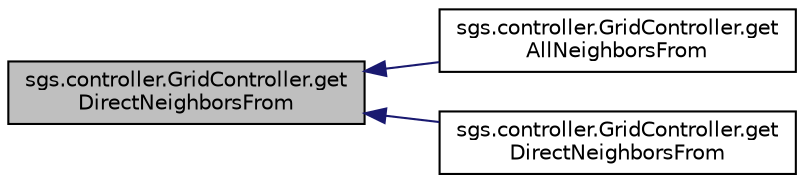 digraph "sgs.controller.GridController.getDirectNeighborsFrom"
{
  edge [fontname="Helvetica",fontsize="10",labelfontname="Helvetica",labelfontsize="10"];
  node [fontname="Helvetica",fontsize="10",shape=record];
  rankdir="LR";
  Node1 [label="sgs.controller.GridController.get\lDirectNeighborsFrom",height=0.2,width=0.4,color="black", fillcolor="grey75", style="filled" fontcolor="black"];
  Node1 -> Node2 [dir="back",color="midnightblue",fontsize="10",style="solid",fontname="Helvetica"];
  Node2 [label="sgs.controller.GridController.get\lAllNeighborsFrom",height=0.2,width=0.4,color="black", fillcolor="white", style="filled",URL="$classsgs_1_1controller_1_1_grid_controller.html#ab328ef11d6524d4cccdef6c183bcfc1b"];
  Node1 -> Node3 [dir="back",color="midnightblue",fontsize="10",style="solid",fontname="Helvetica"];
  Node3 [label="sgs.controller.GridController.get\lDirectNeighborsFrom",height=0.2,width=0.4,color="black", fillcolor="white", style="filled",URL="$classsgs_1_1controller_1_1_grid_controller.html#af9c4b0e1c87a9cc3fbefb413b9c5e095"];
}
